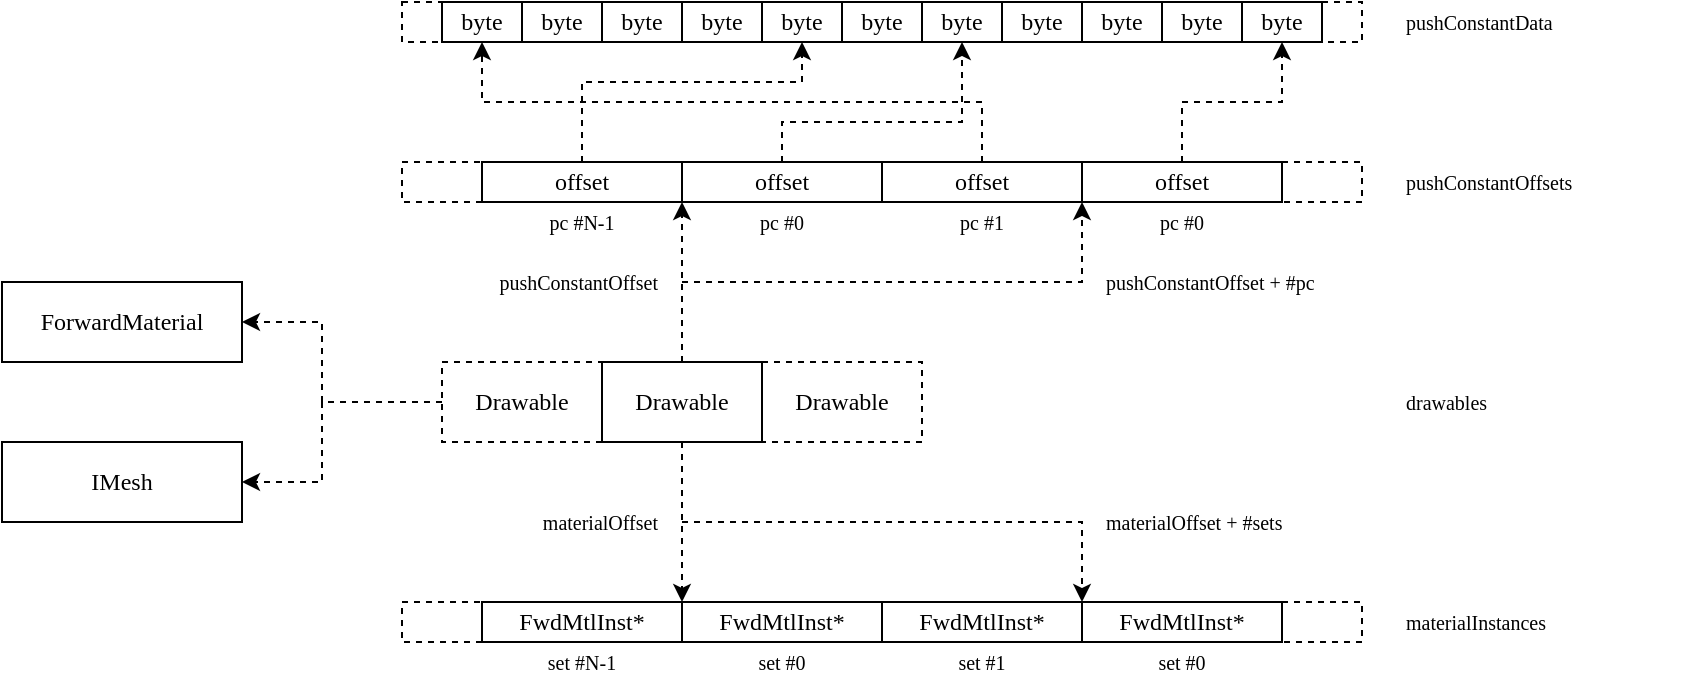 <mxfile>
    <diagram id="2__aHOX-zENLIjsoHyxn" name="Page-1">
        <mxGraphModel dx="923" dy="571" grid="1" gridSize="10" guides="1" tooltips="1" connect="1" arrows="1" fold="1" page="1" pageScale="1" pageWidth="850" pageHeight="1100" math="0" shadow="0">
            <root>
                <mxCell id="0"/>
                <mxCell id="1" parent="0"/>
                <mxCell id="78" style="edgeStyle=none;html=1;exitX=0;exitY=0.5;exitDx=0;exitDy=0;entryX=1;entryY=0.5;entryDx=0;entryDy=0;rounded=0;dashed=1;" edge="1" parent="1" source="74" target="76">
                    <mxGeometry relative="1" as="geometry">
                        <Array as="points">
                            <mxPoint x="160" y="200"/>
                            <mxPoint x="160" y="240"/>
                        </Array>
                    </mxGeometry>
                </mxCell>
                <mxCell id="79" style="edgeStyle=none;rounded=0;html=1;exitX=0;exitY=0.5;exitDx=0;exitDy=0;entryX=1;entryY=0.5;entryDx=0;entryDy=0;dashed=1;" edge="1" parent="1" source="74" target="77">
                    <mxGeometry relative="1" as="geometry">
                        <Array as="points">
                            <mxPoint x="160" y="200"/>
                            <mxPoint x="160" y="160"/>
                        </Array>
                    </mxGeometry>
                </mxCell>
                <mxCell id="74" value="Drawable" style="rounded=0;whiteSpace=wrap;html=1;shadow=0;fontFamily=Lucida Console;dashed=1;" parent="1" vertex="1">
                    <mxGeometry x="220" y="180" width="80" height="40" as="geometry"/>
                </mxCell>
                <mxCell id="73" value="Drawable" style="rounded=0;whiteSpace=wrap;html=1;shadow=0;fontFamily=Lucida Console;dashed=1;" parent="1" vertex="1">
                    <mxGeometry x="380" y="180" width="80" height="40" as="geometry"/>
                </mxCell>
                <mxCell id="68" value="" style="rounded=0;whiteSpace=wrap;html=1;shadow=0;fontFamily=Lucida Console;dashed=1;" parent="1" vertex="1">
                    <mxGeometry x="200" y="80" width="40" height="20" as="geometry"/>
                </mxCell>
                <mxCell id="67" value="" style="rounded=0;whiteSpace=wrap;html=1;shadow=0;fontFamily=Lucida Console;dashed=1;" parent="1" vertex="1">
                    <mxGeometry x="640" y="80" width="40" height="20" as="geometry"/>
                </mxCell>
                <mxCell id="45" value="" style="rounded=0;whiteSpace=wrap;html=1;shadow=0;fontFamily=Lucida Console;dashed=1;" parent="1" vertex="1">
                    <mxGeometry x="200" width="20" height="20" as="geometry"/>
                </mxCell>
                <mxCell id="44" value="" style="rounded=0;whiteSpace=wrap;html=1;shadow=0;fontFamily=Lucida Console;dashed=1;" parent="1" vertex="1">
                    <mxGeometry x="660" width="20" height="20" as="geometry"/>
                </mxCell>
                <mxCell id="9" value="" style="rounded=0;whiteSpace=wrap;html=1;shadow=0;fontFamily=Lucida Console;dashed=1;fillColor=default;" parent="1" vertex="1">
                    <mxGeometry x="200" y="300" width="40" height="20" as="geometry"/>
                </mxCell>
                <mxCell id="10" value="" style="rounded=0;whiteSpace=wrap;html=1;shadow=0;fontFamily=Lucida Console;dashed=1;" parent="1" vertex="1">
                    <mxGeometry x="640" y="300" width="40" height="20" as="geometry"/>
                </mxCell>
                <mxCell id="15" style="edgeStyle=none;html=1;exitX=0.5;exitY=1;exitDx=0;exitDy=0;entryX=1;entryY=0;entryDx=0;entryDy=0;dashed=1;fontFamily=Lucida Console;" parent="1" source="3" target="19" edge="1">
                    <mxGeometry relative="1" as="geometry"/>
                </mxCell>
                <mxCell id="16" style="edgeStyle=none;html=1;dashed=1;fontFamily=Lucida Console;entryX=0;entryY=0;entryDx=0;entryDy=0;rounded=0;" parent="1" target="6" edge="1">
                    <mxGeometry relative="1" as="geometry">
                        <mxPoint x="540" y="260" as="targetPoint"/>
                        <mxPoint x="340" y="260" as="sourcePoint"/>
                        <Array as="points">
                            <mxPoint x="340" y="260"/>
                            <mxPoint x="540" y="260"/>
                        </Array>
                    </mxGeometry>
                </mxCell>
                <mxCell id="28" style="edgeStyle=none;rounded=0;html=1;exitX=0.5;exitY=0;exitDx=0;exitDy=0;dashed=1;fontFamily=Lucida Console;fontSize=10;entryX=0;entryY=1;entryDx=0;entryDy=0;" parent="1" source="3" target="58" edge="1">
                    <mxGeometry relative="1" as="geometry">
                        <mxPoint x="340" y="90" as="targetPoint"/>
                    </mxGeometry>
                </mxCell>
                <mxCell id="3" value="Drawable" style="rounded=0;whiteSpace=wrap;html=1;shadow=0;fontFamily=Lucida Console;" parent="1" vertex="1">
                    <mxGeometry x="300" y="180" width="80" height="40" as="geometry"/>
                </mxCell>
                <mxCell id="4" value="FwdMtlInst*" style="rounded=0;whiteSpace=wrap;html=1;shadow=0;fontFamily=Lucida Console;" parent="1" vertex="1">
                    <mxGeometry x="340" y="300" width="100" height="20" as="geometry"/>
                </mxCell>
                <mxCell id="5" value="FwdMtlInst*" style="rounded=0;whiteSpace=wrap;html=1;shadow=0;fontFamily=Lucida Console;" parent="1" vertex="1">
                    <mxGeometry x="440" y="300" width="100" height="20" as="geometry"/>
                </mxCell>
                <mxCell id="6" value="FwdMtlInst*" style="rounded=0;whiteSpace=wrap;html=1;shadow=0;fontFamily=Lucida Console;" parent="1" vertex="1">
                    <mxGeometry x="540" y="300" width="100" height="20" as="geometry"/>
                </mxCell>
                <mxCell id="11" value="materialOffset" style="text;html=1;strokeColor=none;fillColor=none;align=right;verticalAlign=middle;whiteSpace=wrap;rounded=0;shadow=0;dashed=1;fontFamily=Lucida Console;fontSize=10;" parent="1" vertex="1">
                    <mxGeometry x="230" y="250" width="100" height="20" as="geometry"/>
                </mxCell>
                <mxCell id="17" value="materialOffset + #sets" style="text;html=1;strokeColor=none;fillColor=none;align=left;verticalAlign=middle;whiteSpace=wrap;rounded=0;shadow=0;dashed=1;fontFamily=Lucida Console;fontSize=10;" parent="1" vertex="1">
                    <mxGeometry x="550" y="250" width="150" height="20" as="geometry"/>
                </mxCell>
                <mxCell id="19" value="FwdMtlInst*" style="rounded=0;whiteSpace=wrap;html=1;shadow=0;fontFamily=Lucida Console;" parent="1" vertex="1">
                    <mxGeometry x="240" y="300" width="100" height="20" as="geometry"/>
                </mxCell>
                <mxCell id="46" style="edgeStyle=none;rounded=0;html=1;exitX=0.5;exitY=0;exitDx=0;exitDy=0;entryX=0.5;entryY=1;entryDx=0;entryDy=0;dashed=1;fontFamily=Lucida Console;fontSize=10;" parent="1" source="65" target="36" edge="1">
                    <mxGeometry relative="1" as="geometry">
                        <Array as="points">
                            <mxPoint x="290" y="40"/>
                            <mxPoint x="400" y="40"/>
                        </Array>
                        <mxPoint x="290" y="80" as="sourcePoint"/>
                    </mxGeometry>
                </mxCell>
                <mxCell id="47" style="edgeStyle=none;rounded=0;html=1;exitX=0.5;exitY=0;exitDx=0;exitDy=0;entryX=0.5;entryY=1;entryDx=0;entryDy=0;dashed=1;fontFamily=Lucida Console;fontSize=10;" parent="1" source="58" target="38" edge="1">
                    <mxGeometry relative="1" as="geometry">
                        <Array as="points">
                            <mxPoint x="390" y="60"/>
                            <mxPoint x="480" y="60"/>
                        </Array>
                        <mxPoint x="390" y="80" as="sourcePoint"/>
                    </mxGeometry>
                </mxCell>
                <mxCell id="48" style="edgeStyle=none;rounded=0;html=1;exitX=0.5;exitY=0;exitDx=0;exitDy=0;entryX=0.5;entryY=1;entryDx=0;entryDy=0;dashed=1;fontFamily=Lucida Console;fontSize=10;" parent="1" source="64" target="32" edge="1">
                    <mxGeometry relative="1" as="geometry">
                        <Array as="points">
                            <mxPoint x="490" y="50"/>
                            <mxPoint x="240" y="50"/>
                        </Array>
                        <mxPoint x="490" y="80" as="sourcePoint"/>
                    </mxGeometry>
                </mxCell>
                <mxCell id="49" style="edgeStyle=none;rounded=0;html=1;exitX=0.5;exitY=0;exitDx=0;exitDy=0;dashed=1;fontFamily=Lucida Console;fontSize=10;entryX=0.5;entryY=1;entryDx=0;entryDy=0;" parent="1" source="66" target="43" edge="1">
                    <mxGeometry relative="1" as="geometry">
                        <mxPoint x="640" y="30" as="targetPoint"/>
                        <Array as="points">
                            <mxPoint x="590" y="50"/>
                            <mxPoint x="640" y="50"/>
                        </Array>
                        <mxPoint x="590" y="80" as="sourcePoint"/>
                    </mxGeometry>
                </mxCell>
                <mxCell id="29" style="edgeStyle=none;html=1;dashed=1;fontFamily=Lucida Console;rounded=0;entryX=1;entryY=1;entryDx=0;entryDy=0;" parent="1" target="64" edge="1">
                    <mxGeometry relative="1" as="geometry">
                        <mxPoint x="540" y="90" as="targetPoint"/>
                        <mxPoint x="340" y="140" as="sourcePoint"/>
                        <Array as="points">
                            <mxPoint x="340" y="140"/>
                            <mxPoint x="540" y="140"/>
                        </Array>
                    </mxGeometry>
                </mxCell>
                <mxCell id="30" value="pushConstantOffset" style="text;html=1;strokeColor=none;fillColor=none;align=right;verticalAlign=middle;whiteSpace=wrap;rounded=0;shadow=0;dashed=1;fontFamily=Lucida Console;fontSize=10;" parent="1" vertex="1">
                    <mxGeometry x="230" y="130" width="100" height="20" as="geometry"/>
                </mxCell>
                <mxCell id="31" value="pushConstantOffset + #pc" style="text;html=1;strokeColor=none;fillColor=none;align=left;verticalAlign=middle;whiteSpace=wrap;rounded=0;shadow=0;dashed=1;fontFamily=Lucida Console;fontSize=10;" parent="1" vertex="1">
                    <mxGeometry x="550" y="130" width="150" height="20" as="geometry"/>
                </mxCell>
                <mxCell id="32" value="byte" style="rounded=0;whiteSpace=wrap;html=1;shadow=0;fontFamily=Lucida Console;" parent="1" vertex="1">
                    <mxGeometry x="220" width="40" height="20" as="geometry"/>
                </mxCell>
                <mxCell id="33" value="byte" style="rounded=0;whiteSpace=wrap;html=1;shadow=0;fontFamily=Lucida Console;" parent="1" vertex="1">
                    <mxGeometry x="260" width="40" height="20" as="geometry"/>
                </mxCell>
                <mxCell id="34" value="byte" style="rounded=0;whiteSpace=wrap;html=1;shadow=0;fontFamily=Lucida Console;" parent="1" vertex="1">
                    <mxGeometry x="300" width="40" height="20" as="geometry"/>
                </mxCell>
                <mxCell id="35" value="byte" style="rounded=0;whiteSpace=wrap;html=1;shadow=0;fontFamily=Lucida Console;" parent="1" vertex="1">
                    <mxGeometry x="340" width="40" height="20" as="geometry"/>
                </mxCell>
                <mxCell id="36" value="byte" style="rounded=0;whiteSpace=wrap;html=1;shadow=0;fontFamily=Lucida Console;" parent="1" vertex="1">
                    <mxGeometry x="380" width="40" height="20" as="geometry"/>
                </mxCell>
                <mxCell id="37" value="byte" style="rounded=0;whiteSpace=wrap;html=1;shadow=0;fontFamily=Lucida Console;" parent="1" vertex="1">
                    <mxGeometry x="420" width="40" height="20" as="geometry"/>
                </mxCell>
                <mxCell id="38" value="byte" style="rounded=0;whiteSpace=wrap;html=1;shadow=0;fontFamily=Lucida Console;" parent="1" vertex="1">
                    <mxGeometry x="460" width="40" height="20" as="geometry"/>
                </mxCell>
                <mxCell id="39" value="byte" style="rounded=0;whiteSpace=wrap;html=1;shadow=0;fontFamily=Lucida Console;" parent="1" vertex="1">
                    <mxGeometry x="500" width="40" height="20" as="geometry"/>
                </mxCell>
                <mxCell id="40" value="byte" style="rounded=0;whiteSpace=wrap;html=1;shadow=0;fontFamily=Lucida Console;" parent="1" vertex="1">
                    <mxGeometry x="540" width="40" height="20" as="geometry"/>
                </mxCell>
                <mxCell id="41" value="byte" style="rounded=0;whiteSpace=wrap;html=1;shadow=0;fontFamily=Lucida Console;" parent="1" vertex="1">
                    <mxGeometry x="580" width="40" height="20" as="geometry"/>
                </mxCell>
                <mxCell id="43" value="byte" style="rounded=0;whiteSpace=wrap;html=1;shadow=0;fontFamily=Lucida Console;" parent="1" vertex="1">
                    <mxGeometry x="620" width="40" height="20" as="geometry"/>
                </mxCell>
                <mxCell id="50" value="set #0" style="text;html=1;strokeColor=none;fillColor=none;align=center;verticalAlign=middle;whiteSpace=wrap;rounded=0;shadow=0;dashed=1;fontFamily=Lucida Console;fontSize=10;" parent="1" vertex="1">
                    <mxGeometry x="340" y="320" width="100" height="20" as="geometry"/>
                </mxCell>
                <mxCell id="51" value="set #1" style="text;html=1;strokeColor=none;fillColor=none;align=center;verticalAlign=middle;whiteSpace=wrap;rounded=0;shadow=0;dashed=1;fontFamily=Lucida Console;fontSize=10;" parent="1" vertex="1">
                    <mxGeometry x="440" y="320" width="100" height="20" as="geometry"/>
                </mxCell>
                <mxCell id="52" value="set #0" style="text;html=1;strokeColor=none;fillColor=none;align=center;verticalAlign=middle;whiteSpace=wrap;rounded=0;shadow=0;dashed=1;fontFamily=Lucida Console;fontSize=10;" parent="1" vertex="1">
                    <mxGeometry x="540" y="320" width="100" height="20" as="geometry"/>
                </mxCell>
                <mxCell id="53" value="set #N-1" style="text;html=1;strokeColor=none;fillColor=none;align=center;verticalAlign=middle;whiteSpace=wrap;rounded=0;shadow=0;dashed=1;fontFamily=Lucida Console;fontSize=10;" parent="1" vertex="1">
                    <mxGeometry x="240" y="320" width="100" height="20" as="geometry"/>
                </mxCell>
                <mxCell id="54" value="pc #N-1" style="text;html=1;strokeColor=none;fillColor=none;align=center;verticalAlign=middle;whiteSpace=wrap;rounded=0;shadow=0;dashed=1;fontFamily=Lucida Console;fontSize=10;" parent="1" vertex="1">
                    <mxGeometry x="240" y="100" width="100" height="20" as="geometry"/>
                </mxCell>
                <mxCell id="55" value="pc #0" style="text;html=1;strokeColor=none;fillColor=none;align=center;verticalAlign=middle;whiteSpace=wrap;rounded=0;shadow=0;dashed=1;fontFamily=Lucida Console;fontSize=10;" parent="1" vertex="1">
                    <mxGeometry x="340" y="100" width="100" height="20" as="geometry"/>
                </mxCell>
                <mxCell id="56" value="pc #1" style="text;html=1;strokeColor=none;fillColor=none;align=center;verticalAlign=middle;whiteSpace=wrap;rounded=0;shadow=0;dashed=1;fontFamily=Lucida Console;fontSize=10;" parent="1" vertex="1">
                    <mxGeometry x="440" y="100" width="100" height="20" as="geometry"/>
                </mxCell>
                <mxCell id="57" value="pc #0" style="text;html=1;strokeColor=none;fillColor=none;align=center;verticalAlign=middle;whiteSpace=wrap;rounded=0;shadow=0;dashed=1;fontFamily=Lucida Console;fontSize=10;" parent="1" vertex="1">
                    <mxGeometry x="540" y="100" width="100" height="20" as="geometry"/>
                </mxCell>
                <mxCell id="58" value="offset" style="rounded=0;whiteSpace=wrap;html=1;shadow=0;fontFamily=Lucida Console;" parent="1" vertex="1">
                    <mxGeometry x="340" y="80" width="100" height="20" as="geometry"/>
                </mxCell>
                <mxCell id="59" value="pushConstantData" style="text;html=1;strokeColor=none;fillColor=none;align=left;verticalAlign=middle;whiteSpace=wrap;rounded=0;shadow=0;dashed=1;fontFamily=Lucida Console;fontSize=10;" parent="1" vertex="1">
                    <mxGeometry x="700" width="150" height="20" as="geometry"/>
                </mxCell>
                <mxCell id="61" value="pushConstantOffsets" style="text;html=1;strokeColor=none;fillColor=none;align=left;verticalAlign=middle;whiteSpace=wrap;rounded=0;shadow=0;dashed=1;fontFamily=Lucida Console;fontSize=10;" parent="1" vertex="1">
                    <mxGeometry x="700" y="80" width="150" height="20" as="geometry"/>
                </mxCell>
                <mxCell id="63" value="materialInstances" style="text;html=1;strokeColor=none;fillColor=none;align=left;verticalAlign=middle;whiteSpace=wrap;rounded=0;shadow=0;dashed=1;fontFamily=Lucida Console;fontSize=10;" parent="1" vertex="1">
                    <mxGeometry x="700" y="300" width="150" height="20" as="geometry"/>
                </mxCell>
                <mxCell id="64" value="offset" style="rounded=0;whiteSpace=wrap;html=1;shadow=0;fontFamily=Lucida Console;" parent="1" vertex="1">
                    <mxGeometry x="440" y="80" width="100" height="20" as="geometry"/>
                </mxCell>
                <mxCell id="65" value="offset" style="rounded=0;whiteSpace=wrap;html=1;shadow=0;fontFamily=Lucida Console;" parent="1" vertex="1">
                    <mxGeometry x="240" y="80" width="100" height="20" as="geometry"/>
                </mxCell>
                <mxCell id="66" value="offset" style="rounded=0;whiteSpace=wrap;html=1;shadow=0;fontFamily=Lucida Console;" parent="1" vertex="1">
                    <mxGeometry x="540" y="80" width="100" height="20" as="geometry"/>
                </mxCell>
                <mxCell id="75" value="drawables" style="text;html=1;strokeColor=none;fillColor=none;align=left;verticalAlign=middle;whiteSpace=wrap;rounded=0;shadow=0;dashed=1;fontFamily=Lucida Console;fontSize=10;" parent="1" vertex="1">
                    <mxGeometry x="700" y="190" width="150" height="20" as="geometry"/>
                </mxCell>
                <mxCell id="76" value="IMesh" style="rounded=0;whiteSpace=wrap;html=1;shadow=0;fontFamily=Lucida Console;" vertex="1" parent="1">
                    <mxGeometry y="220" width="120" height="40" as="geometry"/>
                </mxCell>
                <mxCell id="77" value="ForwardMaterial" style="rounded=0;whiteSpace=wrap;html=1;shadow=0;fontFamily=Lucida Console;" vertex="1" parent="1">
                    <mxGeometry y="140" width="120" height="40" as="geometry"/>
                </mxCell>
            </root>
        </mxGraphModel>
    </diagram>
</mxfile>
